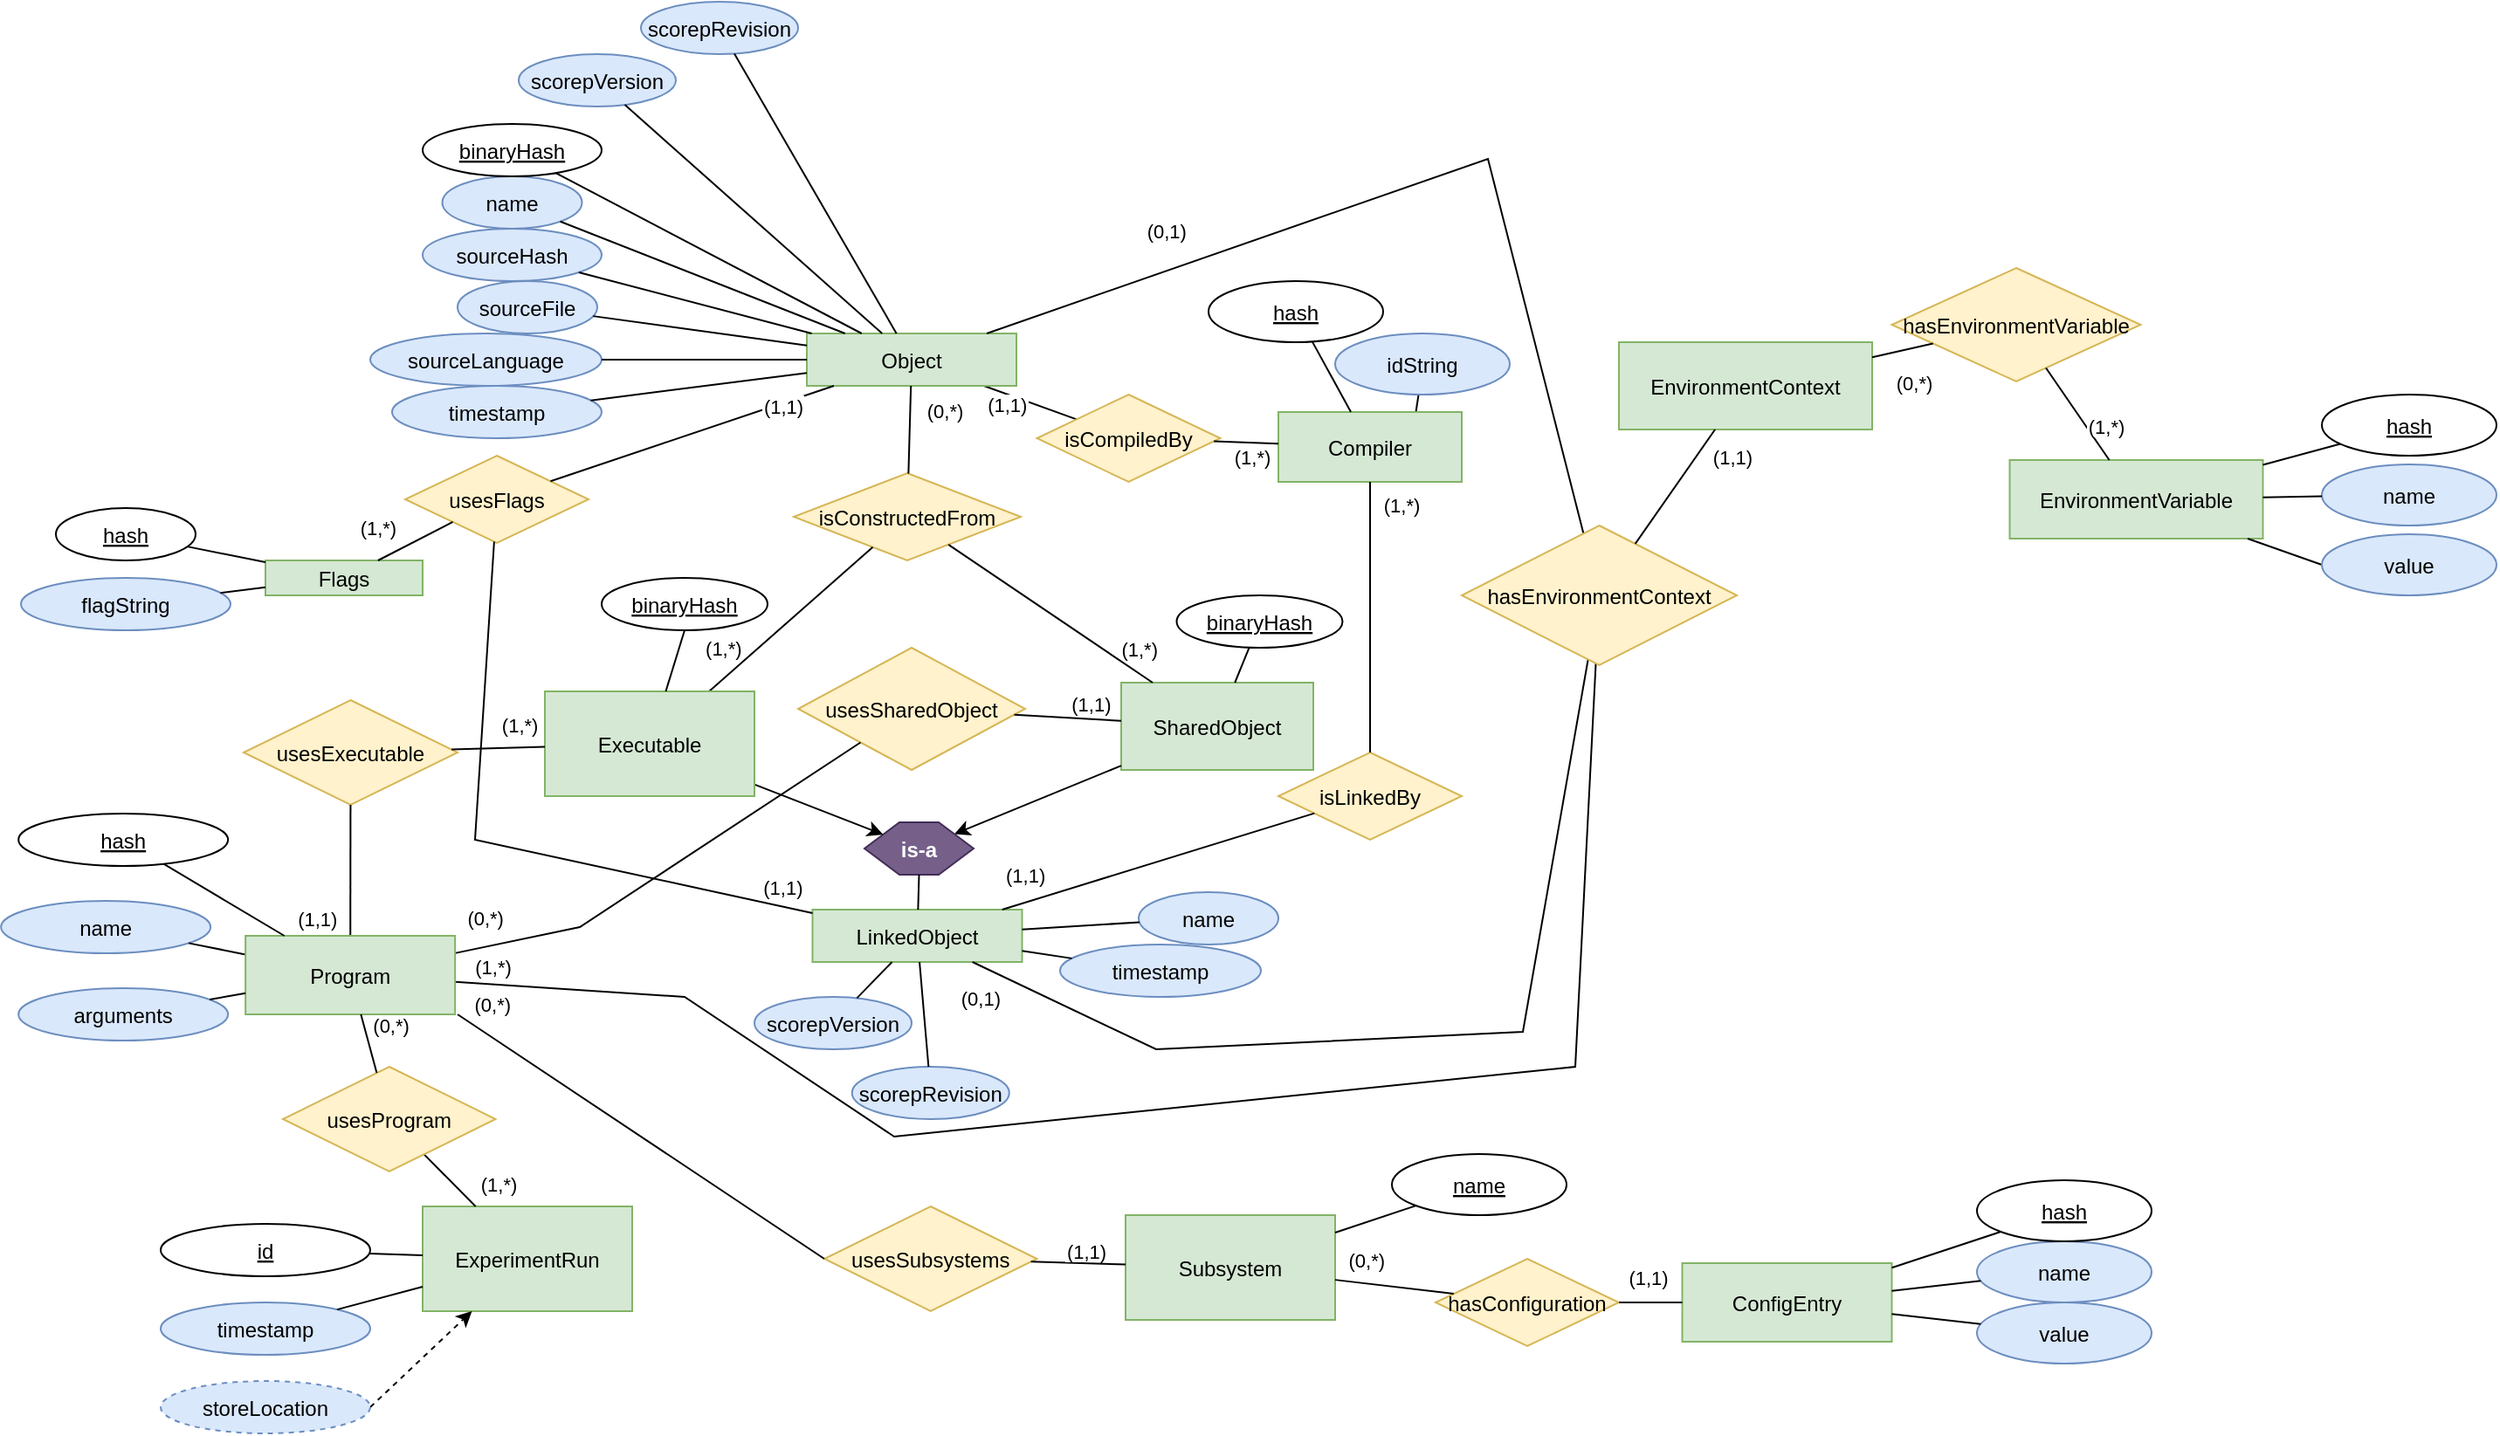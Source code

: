 <mxfile version="26.0.16">
  <diagram name="Page-1" id="KMWjnK7c0M35UP8krXKx">
    <mxGraphModel dx="2079" dy="1172" grid="1" gridSize="10" guides="1" tooltips="1" connect="1" arrows="1" fold="1" page="1" pageScale="1" pageWidth="850" pageHeight="1100" math="0" shadow="0">
      <root>
        <mxCell id="0" />
        <mxCell id="1" parent="0" />
        <mxCell id="cVDitgE7gGw9NUzEYhYK-6" style="rounded=0;orthogonalLoop=1;jettySize=auto;endArrow=none;startFill=0;" parent="1" source="cVDitgE7gGw9NUzEYhYK-1" target="cVDitgE7gGw9NUzEYhYK-4" edge="1">
          <mxGeometry relative="1" as="geometry" />
        </mxCell>
        <mxCell id="cVDitgE7gGw9NUzEYhYK-38" value="(1,1)" style="edgeLabel;align=center;verticalAlign=middle;resizable=0;points=[];" parent="cVDitgE7gGw9NUzEYhYK-6" vertex="1" connectable="0">
          <mxGeometry x="-0.233" relative="1" as="geometry">
            <mxPoint x="-7" y="3" as="offset" />
          </mxGeometry>
        </mxCell>
        <mxCell id="cVDitgE7gGw9NUzEYhYK-1" value="Object" style="rounded=0;fillColor=#d5e8d4;strokeColor=#82b366;" parent="1" vertex="1">
          <mxGeometry x="330" y="720" width="120" height="30" as="geometry" />
        </mxCell>
        <mxCell id="cVDitgE7gGw9NUzEYhYK-3" value="SharedObject" style="rounded=0;fillColor=#d5e8d4;strokeColor=#82b366;" parent="1" vertex="1">
          <mxGeometry x="510" y="920" width="110" height="50" as="geometry" />
        </mxCell>
        <mxCell id="cVDitgE7gGw9NUzEYhYK-4" value="isCompiledBy" style="rhombus;fillColor=#fff2cc;strokeColor=#d6b656;" parent="1" vertex="1">
          <mxGeometry x="461.75" y="755" width="105" height="50" as="geometry" />
        </mxCell>
        <mxCell id="cVDitgE7gGw9NUzEYhYK-14" style="rounded=0;orthogonalLoop=1;jettySize=auto;exitX=0.75;exitY=0;exitDx=0;exitDy=0;endArrow=none;startFill=0;" parent="1" source="cVDitgE7gGw9NUzEYhYK-5" target="cVDitgE7gGw9NUzEYhYK-8" edge="1">
          <mxGeometry relative="1" as="geometry" />
        </mxCell>
        <mxCell id="cVDitgE7gGw9NUzEYhYK-5" value="Compiler" style="rounded=0;fillColor=#d5e8d4;strokeColor=#82b366;" parent="1" vertex="1">
          <mxGeometry x="600" y="765" width="105" height="40" as="geometry" />
        </mxCell>
        <mxCell id="cVDitgE7gGw9NUzEYhYK-7" style="rounded=0;orthogonalLoop=1;jettySize=auto;endArrow=none;startFill=0;" parent="1" source="cVDitgE7gGw9NUzEYhYK-4" target="cVDitgE7gGw9NUzEYhYK-5" edge="1">
          <mxGeometry relative="1" as="geometry">
            <mxPoint x="450" y="730" as="sourcePoint" />
            <mxPoint x="484" y="709" as="targetPoint" />
          </mxGeometry>
        </mxCell>
        <mxCell id="cVDitgE7gGw9NUzEYhYK-8" value="idString" style="ellipse;fontStyle=0;fillColor=#dae8fc;strokeColor=#6c8ebf;" parent="1" vertex="1">
          <mxGeometry x="632.5" y="720" width="100" height="35" as="geometry" />
        </mxCell>
        <mxCell id="cVDitgE7gGw9NUzEYhYK-11" value="name" style="ellipse;fillColor=#dae8fc;strokeColor=#6c8ebf;" parent="1" vertex="1">
          <mxGeometry x="121.25" y="630" width="80" height="30" as="geometry" />
        </mxCell>
        <mxCell id="cVDitgE7gGw9NUzEYhYK-12" value="sourceHash" style="ellipse;fillColor=#dae8fc;strokeColor=#6c8ebf;" parent="1" vertex="1">
          <mxGeometry x="110" y="660" width="102.5" height="30" as="geometry" />
        </mxCell>
        <mxCell id="cVDitgE7gGw9NUzEYhYK-13" value="binaryHash" style="ellipse;fontStyle=4" parent="1" vertex="1">
          <mxGeometry x="110" y="600" width="102.5" height="30" as="geometry" />
        </mxCell>
        <mxCell id="cVDitgE7gGw9NUzEYhYK-16" style="rounded=0;orthogonalLoop=1;jettySize=auto;endArrow=none;startFill=0;" parent="1" source="cVDitgE7gGw9NUzEYhYK-13" target="cVDitgE7gGw9NUzEYhYK-1" edge="1">
          <mxGeometry relative="1" as="geometry">
            <mxPoint x="421" y="730" as="sourcePoint" />
            <mxPoint x="477" y="690" as="targetPoint" />
          </mxGeometry>
        </mxCell>
        <mxCell id="cVDitgE7gGw9NUzEYhYK-17" style="rounded=0;orthogonalLoop=1;jettySize=auto;endArrow=none;startFill=0;" parent="1" source="cVDitgE7gGw9NUzEYhYK-12" target="cVDitgE7gGw9NUzEYhYK-1" edge="1">
          <mxGeometry relative="1" as="geometry">
            <mxPoint x="273" y="713" as="sourcePoint" />
            <mxPoint x="340" y="730" as="targetPoint" />
          </mxGeometry>
        </mxCell>
        <mxCell id="cVDitgE7gGw9NUzEYhYK-18" style="rounded=0;orthogonalLoop=1;jettySize=auto;endArrow=none;startFill=0;" parent="1" source="cVDitgE7gGw9NUzEYhYK-11" target="cVDitgE7gGw9NUzEYhYK-1" edge="1">
          <mxGeometry relative="1" as="geometry">
            <mxPoint x="266" y="686" as="sourcePoint" />
            <mxPoint x="366" y="730" as="targetPoint" />
          </mxGeometry>
        </mxCell>
        <mxCell id="cVDitgE7gGw9NUzEYhYK-19" value="sourceLanguage" style="ellipse;fillColor=#dae8fc;strokeColor=#6c8ebf;" parent="1" vertex="1">
          <mxGeometry x="80" y="720" width="132.5" height="30" as="geometry" />
        </mxCell>
        <mxCell id="cVDitgE7gGw9NUzEYhYK-20" style="rounded=0;orthogonalLoop=1;jettySize=auto;endArrow=none;startFill=0;" parent="1" source="cVDitgE7gGw9NUzEYhYK-19" target="cVDitgE7gGw9NUzEYhYK-1" edge="1">
          <mxGeometry relative="1" as="geometry">
            <mxPoint x="273" y="713" as="sourcePoint" />
            <mxPoint x="340" y="730" as="targetPoint" />
          </mxGeometry>
        </mxCell>
        <mxCell id="cVDitgE7gGw9NUzEYhYK-21" value="EnvironmentVariable" style="rounded=0;fillColor=#d5e8d4;strokeColor=#82b366;" parent="1" vertex="1">
          <mxGeometry x="1018.75" y="792.5" width="145" height="45" as="geometry" />
        </mxCell>
        <mxCell id="cVDitgE7gGw9NUzEYhYK-22" value="hash" style="ellipse;fontStyle=4" parent="1" vertex="1">
          <mxGeometry x="1197.5" y="755" width="100" height="35" as="geometry" />
        </mxCell>
        <mxCell id="cVDitgE7gGw9NUzEYhYK-23" style="rounded=0;orthogonalLoop=1;jettySize=auto;endArrow=none;startFill=0;" parent="1" source="cVDitgE7gGw9NUzEYhYK-21" target="cVDitgE7gGw9NUzEYhYK-22" edge="1">
          <mxGeometry relative="1" as="geometry">
            <mxPoint x="1124" y="790" as="sourcePoint" />
            <mxPoint x="1165" y="778" as="targetPoint" />
          </mxGeometry>
        </mxCell>
        <mxCell id="cVDitgE7gGw9NUzEYhYK-24" value="name" style="ellipse;fontStyle=0;fillColor=#dae8fc;strokeColor=#6c8ebf;" parent="1" vertex="1">
          <mxGeometry x="1197.5" y="795" width="100" height="35" as="geometry" />
        </mxCell>
        <mxCell id="cVDitgE7gGw9NUzEYhYK-26" style="rounded=0;orthogonalLoop=1;jettySize=auto;endArrow=none;startFill=0;" parent="1" source="cVDitgE7gGw9NUzEYhYK-21" target="cVDitgE7gGw9NUzEYhYK-24" edge="1">
          <mxGeometry relative="1" as="geometry">
            <mxPoint x="1157.5" y="815" as="sourcePoint" />
            <mxPoint x="1212.5" y="795" as="targetPoint" />
          </mxGeometry>
        </mxCell>
        <mxCell id="cVDitgE7gGw9NUzEYhYK-28" style="rounded=0;orthogonalLoop=1;jettySize=auto;exitX=0;exitY=0.5;exitDx=0;exitDy=0;endArrow=none;startFill=0;" parent="1" source="cVDitgE7gGw9NUzEYhYK-27" target="cVDitgE7gGw9NUzEYhYK-21" edge="1">
          <mxGeometry relative="1" as="geometry" />
        </mxCell>
        <mxCell id="cVDitgE7gGw9NUzEYhYK-27" value="value" style="ellipse;fontStyle=0;fillColor=#dae8fc;strokeColor=#6c8ebf;" parent="1" vertex="1">
          <mxGeometry x="1197.5" y="835" width="100" height="35" as="geometry" />
        </mxCell>
        <mxCell id="cVDitgE7gGw9NUzEYhYK-32" style="rounded=0;orthogonalLoop=1;jettySize=auto;endArrow=none;startFill=0;" parent="1" source="cVDitgE7gGw9NUzEYhYK-1" target="cVDitgE7gGw9NUzEYhYK-168" edge="1">
          <mxGeometry relative="1" as="geometry">
            <mxPoint x="470" y="740" as="sourcePoint" />
            <mxPoint x="653.646" y="706.931" as="targetPoint" />
            <Array as="points">
              <mxPoint x="720" y="620" />
            </Array>
          </mxGeometry>
        </mxCell>
        <mxCell id="cVDitgE7gGw9NUzEYhYK-34" value="(0,1)" style="edgeLabel;align=center;verticalAlign=middle;resizable=0;points=[];" parent="cVDitgE7gGw9NUzEYhYK-32" vertex="1" connectable="0">
          <mxGeometry x="-0.271" relative="1" as="geometry">
            <mxPoint x="-78" y="4" as="offset" />
          </mxGeometry>
        </mxCell>
        <mxCell id="cVDitgE7gGw9NUzEYhYK-39" value="(1,*)" style="edgeLabel;align=center;verticalAlign=middle;resizable=0;points=[];" parent="1" vertex="1" connectable="0">
          <mxGeometry x="585.004" y="790.002" as="geometry" />
        </mxCell>
        <mxCell id="cVDitgE7gGw9NUzEYhYK-40" value="hash" style="ellipse;fontStyle=4" parent="1" vertex="1">
          <mxGeometry x="560" y="690" width="100" height="35" as="geometry" />
        </mxCell>
        <mxCell id="cVDitgE7gGw9NUzEYhYK-41" style="rounded=0;orthogonalLoop=1;jettySize=auto;endArrow=none;startFill=0;" parent="1" source="cVDitgE7gGw9NUzEYhYK-5" target="cVDitgE7gGw9NUzEYhYK-40" edge="1">
          <mxGeometry relative="1" as="geometry">
            <mxPoint x="670" y="600" as="sourcePoint" />
            <mxPoint x="711" y="588" as="targetPoint" />
          </mxGeometry>
        </mxCell>
        <mxCell id="cVDitgE7gGw9NUzEYhYK-42" value="isConstructedFrom" style="rhombus;fillColor=#fff2cc;strokeColor=#d6b656;" parent="1" vertex="1">
          <mxGeometry x="322.5" y="800" width="130" height="50" as="geometry" />
        </mxCell>
        <mxCell id="cVDitgE7gGw9NUzEYhYK-43" style="rounded=0;orthogonalLoop=1;jettySize=auto;endArrow=none;startFill=0;" parent="1" source="cVDitgE7gGw9NUzEYhYK-2" target="cVDitgE7gGw9NUzEYhYK-42" edge="1">
          <mxGeometry relative="1" as="geometry">
            <mxPoint x="303.986" y="914.62" as="sourcePoint" />
            <mxPoint x="329.996" y="859.999" as="targetPoint" />
          </mxGeometry>
        </mxCell>
        <mxCell id="cVDitgE7gGw9NUzEYhYK-44" value="(1,*)" style="edgeLabel;align=center;verticalAlign=middle;resizable=0;points=[];" parent="cVDitgE7gGw9NUzEYhYK-43" vertex="1" connectable="0">
          <mxGeometry x="-0.271" relative="1" as="geometry">
            <mxPoint x="-26" y="5" as="offset" />
          </mxGeometry>
        </mxCell>
        <mxCell id="cVDitgE7gGw9NUzEYhYK-46" style="rounded=0;orthogonalLoop=1;jettySize=auto;endArrow=none;startFill=0;" parent="1" source="cVDitgE7gGw9NUzEYhYK-42" target="cVDitgE7gGw9NUzEYhYK-1" edge="1">
          <mxGeometry relative="1" as="geometry">
            <mxPoint x="238" y="734" as="sourcePoint" />
            <mxPoint x="340" y="741" as="targetPoint" />
          </mxGeometry>
        </mxCell>
        <mxCell id="cVDitgE7gGw9NUzEYhYK-47" value="(0,*)" style="edgeLabel;align=center;verticalAlign=middle;resizable=0;points=[];" parent="cVDitgE7gGw9NUzEYhYK-46" vertex="1" connectable="0">
          <mxGeometry x="0.204" relative="1" as="geometry">
            <mxPoint x="20" y="-6" as="offset" />
          </mxGeometry>
        </mxCell>
        <mxCell id="cVDitgE7gGw9NUzEYhYK-48" style="rounded=0;orthogonalLoop=1;jettySize=auto;endArrow=none;startFill=0;" parent="1" source="cVDitgE7gGw9NUzEYhYK-3" target="cVDitgE7gGw9NUzEYhYK-42" edge="1">
          <mxGeometry relative="1" as="geometry">
            <mxPoint x="314" y="920" as="sourcePoint" />
            <mxPoint x="340" y="865" as="targetPoint" />
          </mxGeometry>
        </mxCell>
        <mxCell id="cVDitgE7gGw9NUzEYhYK-49" value="(1,*)" style="edgeLabel;align=center;verticalAlign=middle;resizable=0;points=[];" parent="cVDitgE7gGw9NUzEYhYK-48" vertex="1" connectable="0">
          <mxGeometry x="-0.271" relative="1" as="geometry">
            <mxPoint x="35" y="9" as="offset" />
          </mxGeometry>
        </mxCell>
        <mxCell id="cVDitgE7gGw9NUzEYhYK-57" style="rounded=0;orthogonalLoop=1;jettySize=auto;endArrow=none;startFill=1;startArrow=classic;" parent="1" source="cVDitgE7gGw9NUzEYhYK-54" target="cVDitgE7gGw9NUzEYhYK-3" edge="1">
          <mxGeometry relative="1" as="geometry" />
        </mxCell>
        <mxCell id="cVDitgE7gGw9NUzEYhYK-54" value="is-a" style="shape=hexagon;perimeter=hexagonPerimeter2;fixedSize=1;fontStyle=1;fillColor=#76608a;fontColor=#ffffff;strokeColor=#432D57;" parent="1" vertex="1">
          <mxGeometry x="363" y="1000" width="62.5" height="30" as="geometry" />
        </mxCell>
        <mxCell id="cVDitgE7gGw9NUzEYhYK-55" value="LinkedObject" style="rounded=0;fillColor=#d5e8d4;strokeColor=#82b366;" parent="1" vertex="1">
          <mxGeometry x="333.25" y="1050" width="120" height="30" as="geometry" />
        </mxCell>
        <mxCell id="cVDitgE7gGw9NUzEYhYK-56" style="rounded=0;orthogonalLoop=1;jettySize=auto;endArrow=none;startFill=0;exitX=0.5;exitY=1;exitDx=0;exitDy=0;" parent="1" source="cVDitgE7gGw9NUzEYhYK-54" target="cVDitgE7gGw9NUzEYhYK-55" edge="1">
          <mxGeometry relative="1" as="geometry">
            <mxPoint x="238" y="734" as="sourcePoint" />
            <mxPoint x="380" y="1090" as="targetPoint" />
          </mxGeometry>
        </mxCell>
        <mxCell id="cVDitgE7gGw9NUzEYhYK-58" style="rounded=0;orthogonalLoop=1;jettySize=auto;endArrow=none;startFill=1;endFill=1;startArrow=classic;" parent="1" source="cVDitgE7gGw9NUzEYhYK-54" target="cVDitgE7gGw9NUzEYhYK-2" edge="1">
          <mxGeometry relative="1" as="geometry">
            <mxPoint x="412" y="1049" as="sourcePoint" />
            <mxPoint x="459" y="975" as="targetPoint" />
          </mxGeometry>
        </mxCell>
        <mxCell id="cVDitgE7gGw9NUzEYhYK-69" style="rounded=0;orthogonalLoop=1;jettySize=auto;endArrow=none;startFill=0;" parent="1" source="cVDitgE7gGw9NUzEYhYK-2" edge="1">
          <mxGeometry relative="1" as="geometry">
            <mxPoint x="167" y="936" as="sourcePoint" />
            <mxPoint x="230" y="950" as="targetPoint" />
          </mxGeometry>
        </mxCell>
        <mxCell id="cVDitgE7gGw9NUzEYhYK-74" value="timestamp" style="ellipse;fillColor=#dae8fc;strokeColor=#6c8ebf;" parent="1" vertex="1">
          <mxGeometry x="92.5" y="750" width="120" height="30" as="geometry" />
        </mxCell>
        <mxCell id="cVDitgE7gGw9NUzEYhYK-75" style="rounded=0;orthogonalLoop=1;jettySize=auto;endArrow=none;startFill=0;" parent="1" source="cVDitgE7gGw9NUzEYhYK-74" target="cVDitgE7gGw9NUzEYhYK-1" edge="1">
          <mxGeometry relative="1" as="geometry">
            <mxPoint x="238" y="734" as="sourcePoint" />
            <mxPoint x="340" y="741" as="targetPoint" />
          </mxGeometry>
        </mxCell>
        <mxCell id="cVDitgE7gGw9NUzEYhYK-80" value="sourceFile" style="ellipse;fillColor=#dae8fc;strokeColor=#6c8ebf;" parent="1" vertex="1">
          <mxGeometry x="130" y="690" width="80" height="30" as="geometry" />
        </mxCell>
        <mxCell id="cVDitgE7gGw9NUzEYhYK-81" style="rounded=0;orthogonalLoop=1;jettySize=auto;endArrow=none;startFill=0;" parent="1" source="cVDitgE7gGw9NUzEYhYK-80" target="cVDitgE7gGw9NUzEYhYK-1" edge="1">
          <mxGeometry relative="1" as="geometry">
            <mxPoint x="223" y="652" as="sourcePoint" />
            <mxPoint x="371" y="730" as="targetPoint" />
          </mxGeometry>
        </mxCell>
        <mxCell id="cVDitgE7gGw9NUzEYhYK-2" value="Executable" style="rounded=0;fillColor=#d5e8d4;strokeColor=#82b366;" parent="1" vertex="1">
          <mxGeometry x="180" y="925" width="120" height="60" as="geometry" />
        </mxCell>
        <mxCell id="cVDitgE7gGw9NUzEYhYK-83" value="usesSharedObject" style="rhombus;fillColor=#fff2cc;strokeColor=#d6b656;" parent="1" vertex="1">
          <mxGeometry x="325" y="900" width="130" height="70" as="geometry" />
        </mxCell>
        <mxCell id="cVDitgE7gGw9NUzEYhYK-84" style="rounded=0;orthogonalLoop=1;jettySize=auto;endArrow=none;startFill=0;" parent="1" source="cVDitgE7gGw9NUzEYhYK-83" target="cVDitgE7gGw9NUzEYhYK-3" edge="1">
          <mxGeometry relative="1" as="geometry">
            <mxPoint x="212" y="692" as="sourcePoint" />
            <mxPoint x="347" y="730" as="targetPoint" />
          </mxGeometry>
        </mxCell>
        <mxCell id="cVDitgE7gGw9NUzEYhYK-87" value="(1,1)" style="edgeLabel;align=center;verticalAlign=middle;resizable=0;points=[];" parent="cVDitgE7gGw9NUzEYhYK-84" vertex="1" connectable="0">
          <mxGeometry x="0.312" relative="1" as="geometry">
            <mxPoint x="4" y="-9" as="offset" />
          </mxGeometry>
        </mxCell>
        <mxCell id="cVDitgE7gGw9NUzEYhYK-85" style="rounded=0;orthogonalLoop=1;jettySize=auto;endArrow=none;startFill=0;" parent="1" source="cVDitgE7gGw9NUzEYhYK-83" target="Sw6q3a58rGhY5c9iJoHR-21" edge="1">
          <mxGeometry relative="1" as="geometry">
            <mxPoint x="486" y="958" as="sourcePoint" />
            <mxPoint x="520" y="957" as="targetPoint" />
            <Array as="points">
              <mxPoint x="200" y="1060" />
            </Array>
          </mxGeometry>
        </mxCell>
        <mxCell id="cVDitgE7gGw9NUzEYhYK-86" value="(0,*)" style="edgeLabel;align=center;verticalAlign=middle;resizable=0;points=[];" parent="cVDitgE7gGw9NUzEYhYK-85" vertex="1" connectable="0">
          <mxGeometry x="0.306" relative="1" as="geometry">
            <mxPoint x="-124" y="66" as="offset" />
          </mxGeometry>
        </mxCell>
        <mxCell id="cVDitgE7gGw9NUzEYhYK-88" value="name" style="ellipse;fillColor=#dae8fc;strokeColor=#6c8ebf;" parent="1" vertex="1">
          <mxGeometry x="520" y="1040" width="80" height="30" as="geometry" />
        </mxCell>
        <mxCell id="cVDitgE7gGw9NUzEYhYK-89" value="binaryHash" style="ellipse;fontStyle=4" parent="1" vertex="1">
          <mxGeometry x="541.75" y="870" width="95" height="30" as="geometry" />
        </mxCell>
        <mxCell id="cVDitgE7gGw9NUzEYhYK-90" value="timestamp" style="ellipse;fillColor=#dae8fc;strokeColor=#6c8ebf;" parent="1" vertex="1">
          <mxGeometry x="475" y="1070" width="115" height="30" as="geometry" />
        </mxCell>
        <mxCell id="cVDitgE7gGw9NUzEYhYK-91" style="rounded=0;orthogonalLoop=1;jettySize=auto;endArrow=none;startFill=0;" parent="1" source="cVDitgE7gGw9NUzEYhYK-88" target="cVDitgE7gGw9NUzEYhYK-55" edge="1">
          <mxGeometry relative="1" as="geometry">
            <mxPoint x="518.784" y="1030.003" as="sourcePoint" />
            <mxPoint x="456.21" y="1014.61" as="targetPoint" />
          </mxGeometry>
        </mxCell>
        <mxCell id="cVDitgE7gGw9NUzEYhYK-92" style="rounded=0;orthogonalLoop=1;jettySize=auto;endArrow=none;startFill=0;" parent="1" source="cVDitgE7gGw9NUzEYhYK-89" target="cVDitgE7gGw9NUzEYhYK-3" edge="1">
          <mxGeometry relative="1" as="geometry">
            <mxPoint x="649.324" y="844.393" as="sourcePoint" />
            <mxPoint x="410" y="914.416" as="targetPoint" />
          </mxGeometry>
        </mxCell>
        <mxCell id="cVDitgE7gGw9NUzEYhYK-93" style="rounded=0;orthogonalLoop=1;jettySize=auto;endArrow=none;startFill=0;" parent="1" source="cVDitgE7gGw9NUzEYhYK-90" target="cVDitgE7gGw9NUzEYhYK-55" edge="1">
          <mxGeometry relative="1" as="geometry">
            <mxPoint x="702.574" y="994.393" as="sourcePoint" />
            <mxPoint x="640" y="979" as="targetPoint" />
          </mxGeometry>
        </mxCell>
        <mxCell id="cVDitgE7gGw9NUzEYhYK-96" value="ExperimentRun" style="rounded=0;fillColor=#d5e8d4;strokeColor=#82b366;" parent="1" vertex="1">
          <mxGeometry x="110" y="1220" width="120" height="60" as="geometry" />
        </mxCell>
        <mxCell id="cVDitgE7gGw9NUzEYhYK-97" value="usesExecutable" style="rhombus;fillColor=#fff2cc;strokeColor=#d6b656;" parent="1" vertex="1">
          <mxGeometry x="7.5" y="930" width="122.5" height="60" as="geometry" />
        </mxCell>
        <mxCell id="cVDitgE7gGw9NUzEYhYK-98" style="rounded=0;orthogonalLoop=1;jettySize=auto;endArrow=none;startFill=0;" parent="1" source="Sw6q3a58rGhY5c9iJoHR-21" target="cVDitgE7gGw9NUzEYhYK-97" edge="1">
          <mxGeometry relative="1" as="geometry">
            <mxPoint x="-47" y="1100" as="sourcePoint" />
            <mxPoint x="90" y="1067" as="targetPoint" />
          </mxGeometry>
        </mxCell>
        <mxCell id="cVDitgE7gGw9NUzEYhYK-100" value="(1,1)" style="edgeLabel;align=center;verticalAlign=middle;resizable=0;points=[];" parent="cVDitgE7gGw9NUzEYhYK-98" vertex="1" connectable="0">
          <mxGeometry x="-0.162" y="1" relative="1" as="geometry">
            <mxPoint x="-18" y="21" as="offset" />
          </mxGeometry>
        </mxCell>
        <mxCell id="cVDitgE7gGw9NUzEYhYK-99" style="rounded=0;orthogonalLoop=1;jettySize=auto;endArrow=none;startFill=0;" parent="1" source="cVDitgE7gGw9NUzEYhYK-97" target="cVDitgE7gGw9NUzEYhYK-2" edge="1">
          <mxGeometry relative="1" as="geometry">
            <mxPoint x="202" y="1230" as="sourcePoint" />
            <mxPoint x="207" y="1159" as="targetPoint" />
          </mxGeometry>
        </mxCell>
        <mxCell id="cVDitgE7gGw9NUzEYhYK-101" value="(1,*)" style="edgeLabel;align=center;verticalAlign=middle;resizable=0;points=[];" parent="cVDitgE7gGw9NUzEYhYK-99" vertex="1" connectable="0">
          <mxGeometry x="0.804" y="-1" relative="1" as="geometry">
            <mxPoint x="-9" y="-14" as="offset" />
          </mxGeometry>
        </mxCell>
        <mxCell id="cVDitgE7gGw9NUzEYhYK-102" value="timestamp" style="ellipse;fillColor=#dae8fc;strokeColor=#6c8ebf;" parent="1" vertex="1">
          <mxGeometry x="-40" y="1275" width="120" height="30" as="geometry" />
        </mxCell>
        <mxCell id="cVDitgE7gGw9NUzEYhYK-103" style="rounded=0;orthogonalLoop=1;jettySize=auto;endArrow=none;startFill=0;" parent="1" source="cVDitgE7gGw9NUzEYhYK-102" target="cVDitgE7gGw9NUzEYhYK-96" edge="1">
          <mxGeometry relative="1" as="geometry">
            <mxPoint x="-110" y="1193" as="sourcePoint" />
            <mxPoint x="27" y="1160" as="targetPoint" />
          </mxGeometry>
        </mxCell>
        <mxCell id="cVDitgE7gGw9NUzEYhYK-104" value="id" style="ellipse;fontStyle=4" parent="1" vertex="1">
          <mxGeometry x="-40" y="1230" width="120" height="30" as="geometry" />
        </mxCell>
        <mxCell id="cVDitgE7gGw9NUzEYhYK-105" style="rounded=0;orthogonalLoop=1;jettySize=auto;endArrow=none;startFill=0;" parent="1" source="cVDitgE7gGw9NUzEYhYK-104" target="cVDitgE7gGw9NUzEYhYK-96" edge="1">
          <mxGeometry relative="1" as="geometry">
            <mxPoint x="60" y="1256" as="sourcePoint" />
            <mxPoint x="140" y="1259" as="targetPoint" />
          </mxGeometry>
        </mxCell>
        <mxCell id="cVDitgE7gGw9NUzEYhYK-106" value="Subsystem" style="rounded=0;fillColor=#d5e8d4;strokeColor=#82b366;" parent="1" vertex="1">
          <mxGeometry x="512.5" y="1225" width="120" height="60" as="geometry" />
        </mxCell>
        <mxCell id="cVDitgE7gGw9NUzEYhYK-107" value="usesSubsystems" style="rhombus;fillColor=#fff2cc;strokeColor=#d6b656;" parent="1" vertex="1">
          <mxGeometry x="340" y="1220" width="121.75" height="60" as="geometry" />
        </mxCell>
        <mxCell id="cVDitgE7gGw9NUzEYhYK-109" style="rounded=0;orthogonalLoop=1;jettySize=auto;endArrow=none;startFill=0;" parent="1" source="cVDitgE7gGw9NUzEYhYK-106" target="cVDitgE7gGw9NUzEYhYK-107" edge="1">
          <mxGeometry relative="1" as="geometry">
            <mxPoint x="480" y="1193" as="sourcePoint" />
            <mxPoint x="388" y="1160" as="targetPoint" />
          </mxGeometry>
        </mxCell>
        <mxCell id="cVDitgE7gGw9NUzEYhYK-110" style="rounded=0;orthogonalLoop=1;jettySize=auto;endArrow=none;startFill=0;exitX=0;exitY=0.5;exitDx=0;exitDy=0;" parent="1" source="cVDitgE7gGw9NUzEYhYK-107" edge="1">
          <mxGeometry relative="1" as="geometry">
            <mxPoint x="432.18" y="1493.977" as="sourcePoint" />
            <mxPoint x="130" y="1110" as="targetPoint" />
          </mxGeometry>
        </mxCell>
        <mxCell id="eHtMkHIDcI91-dJg76Re-1" value="(0,*)" style="edgeLabel;align=center;verticalAlign=middle;resizable=0;points=[];" vertex="1" connectable="0" parent="cVDitgE7gGw9NUzEYhYK-110">
          <mxGeometry x="0.781" y="-2" relative="1" as="geometry">
            <mxPoint x="-4" y="-20" as="offset" />
          </mxGeometry>
        </mxCell>
        <mxCell id="cVDitgE7gGw9NUzEYhYK-111" style="rounded=0;orthogonalLoop=1;jettySize=auto;endArrow=none;startFill=0;" parent="1" source="Sw6q3a58rGhY5c9iJoHR-21" target="cVDitgE7gGw9NUzEYhYK-168" edge="1">
          <mxGeometry relative="1" as="geometry">
            <mxPoint x="572" y="930" as="sourcePoint" />
            <mxPoint x="827.962" y="954.521" as="targetPoint" />
            <Array as="points">
              <mxPoint x="260" y="1100" />
              <mxPoint x="380" y="1180" />
              <mxPoint x="770" y="1140" />
            </Array>
          </mxGeometry>
        </mxCell>
        <mxCell id="cVDitgE7gGw9NUzEYhYK-112" value="(0,*)" style="edgeLabel;align=center;verticalAlign=middle;resizable=0;points=[];" parent="cVDitgE7gGw9NUzEYhYK-111" vertex="1" connectable="0">
          <mxGeometry x="-0.516" y="-1" relative="1" as="geometry">
            <mxPoint x="-185" y="-94" as="offset" />
          </mxGeometry>
        </mxCell>
        <mxCell id="cVDitgE7gGw9NUzEYhYK-113" value="name" style="ellipse;fontStyle=4" parent="1" vertex="1">
          <mxGeometry x="665" y="1190" width="100" height="35" as="geometry" />
        </mxCell>
        <mxCell id="cVDitgE7gGw9NUzEYhYK-114" value="name" style="ellipse;fontStyle=0;fillColor=#dae8fc;strokeColor=#6c8ebf;" parent="1" vertex="1">
          <mxGeometry x="1000" y="1240" width="100" height="35" as="geometry" />
        </mxCell>
        <mxCell id="cVDitgE7gGw9NUzEYhYK-115" value="value" style="ellipse;fontStyle=0;fillColor=#dae8fc;strokeColor=#6c8ebf;" parent="1" vertex="1">
          <mxGeometry x="1000" y="1275" width="100" height="35" as="geometry" />
        </mxCell>
        <mxCell id="cVDitgE7gGw9NUzEYhYK-116" style="rounded=0;orthogonalLoop=1;jettySize=auto;endArrow=none;startFill=0;" parent="1" source="cVDitgE7gGw9NUzEYhYK-113" target="cVDitgE7gGw9NUzEYhYK-106" edge="1">
          <mxGeometry relative="1" as="geometry">
            <mxPoint x="523" y="1268" as="sourcePoint" />
            <mxPoint x="438" y="1273" as="targetPoint" />
          </mxGeometry>
        </mxCell>
        <mxCell id="cVDitgE7gGw9NUzEYhYK-117" value="hasConfiguration" style="rhombus;fillColor=#fff2cc;strokeColor=#d6b656;" parent="1" vertex="1">
          <mxGeometry x="690" y="1250" width="105" height="50" as="geometry" />
        </mxCell>
        <mxCell id="cVDitgE7gGw9NUzEYhYK-118" value="ConfigEntry" style="rounded=0;fillColor=#d5e8d4;strokeColor=#82b366;" parent="1" vertex="1">
          <mxGeometry x="831.25" y="1252.5" width="120" height="45" as="geometry" />
        </mxCell>
        <mxCell id="cVDitgE7gGw9NUzEYhYK-120" style="rounded=0;orthogonalLoop=1;jettySize=auto;endArrow=none;startFill=0;" parent="1" source="cVDitgE7gGw9NUzEYhYK-117" target="cVDitgE7gGw9NUzEYhYK-106" edge="1">
          <mxGeometry relative="1" as="geometry">
            <mxPoint x="689" y="1230" as="sourcePoint" />
            <mxPoint x="643" y="1245" as="targetPoint" />
          </mxGeometry>
        </mxCell>
        <mxCell id="cVDitgE7gGw9NUzEYhYK-122" value="(0,*)" style="edgeLabel;align=center;verticalAlign=middle;resizable=0;points=[];" parent="cVDitgE7gGw9NUzEYhYK-120" vertex="1" connectable="0">
          <mxGeometry x="0.653" y="-1" relative="1" as="geometry">
            <mxPoint x="6" y="-12" as="offset" />
          </mxGeometry>
        </mxCell>
        <mxCell id="cVDitgE7gGw9NUzEYhYK-121" style="rounded=0;orthogonalLoop=1;jettySize=auto;endArrow=none;startFill=0;" parent="1" source="cVDitgE7gGw9NUzEYhYK-118" target="cVDitgE7gGw9NUzEYhYK-117" edge="1">
          <mxGeometry relative="1" as="geometry">
            <mxPoint x="710" y="1280" as="sourcePoint" />
            <mxPoint x="643" y="1272" as="targetPoint" />
          </mxGeometry>
        </mxCell>
        <mxCell id="cVDitgE7gGw9NUzEYhYK-123" value="(1,1)" style="edgeLabel;align=center;verticalAlign=middle;resizable=0;points=[];" parent="cVDitgE7gGw9NUzEYhYK-121" vertex="1" connectable="0">
          <mxGeometry x="0.072" y="-1" relative="1" as="geometry">
            <mxPoint y="-14" as="offset" />
          </mxGeometry>
        </mxCell>
        <mxCell id="cVDitgE7gGw9NUzEYhYK-125" value="(1,1)" style="edgeLabel;align=center;verticalAlign=middle;resizable=0;points=[];" parent="1" vertex="1" connectable="0">
          <mxGeometry x="490.0" y="1244.999" as="geometry" />
        </mxCell>
        <mxCell id="cVDitgE7gGw9NUzEYhYK-127" style="rounded=0;orthogonalLoop=1;jettySize=auto;endArrow=none;startFill=0;" parent="1" source="cVDitgE7gGw9NUzEYhYK-114" target="cVDitgE7gGw9NUzEYhYK-118" edge="1">
          <mxGeometry relative="1" as="geometry">
            <mxPoint x="689" y="1229" as="sourcePoint" />
            <mxPoint x="643" y="1245" as="targetPoint" />
          </mxGeometry>
        </mxCell>
        <mxCell id="cVDitgE7gGw9NUzEYhYK-128" style="rounded=0;orthogonalLoop=1;jettySize=auto;endArrow=none;startFill=0;" parent="1" source="cVDitgE7gGw9NUzEYhYK-115" target="cVDitgE7gGw9NUzEYhYK-118" edge="1">
          <mxGeometry relative="1" as="geometry">
            <mxPoint x="1012" y="1273" as="sourcePoint" />
            <mxPoint x="960" y="1278" as="targetPoint" />
          </mxGeometry>
        </mxCell>
        <mxCell id="cVDitgE7gGw9NUzEYhYK-129" value="hash" style="ellipse;fontStyle=4" parent="1" vertex="1">
          <mxGeometry x="1000" y="1205" width="100" height="35" as="geometry" />
        </mxCell>
        <mxCell id="cVDitgE7gGw9NUzEYhYK-130" style="rounded=0;orthogonalLoop=1;jettySize=auto;endArrow=none;startFill=0;" parent="1" source="cVDitgE7gGw9NUzEYhYK-129" target="cVDitgE7gGw9NUzEYhYK-118" edge="1">
          <mxGeometry relative="1" as="geometry">
            <mxPoint x="1012" y="1273" as="sourcePoint" />
            <mxPoint x="960" y="1278" as="targetPoint" />
          </mxGeometry>
        </mxCell>
        <mxCell id="cVDitgE7gGw9NUzEYhYK-132" value="usesFlags" style="rhombus;fillColor=#fff2cc;strokeColor=#d6b656;" parent="1" vertex="1">
          <mxGeometry x="100" y="790" width="105" height="50" as="geometry" />
        </mxCell>
        <mxCell id="cVDitgE7gGw9NUzEYhYK-133" value="Flags" style="rounded=0;fillColor=#d5e8d4;strokeColor=#82b366;" parent="1" vertex="1">
          <mxGeometry x="20" y="850" width="90" height="20" as="geometry" />
        </mxCell>
        <mxCell id="cVDitgE7gGw9NUzEYhYK-134" style="rounded=0;orthogonalLoop=1;jettySize=auto;endArrow=none;startFill=0;" parent="1" source="cVDitgE7gGw9NUzEYhYK-132" target="cVDitgE7gGw9NUzEYhYK-1" edge="1">
          <mxGeometry relative="1" as="geometry">
            <mxPoint x="293.648" y="569.813" as="sourcePoint" />
            <mxPoint x="381" y="720" as="targetPoint" />
          </mxGeometry>
        </mxCell>
        <mxCell id="cVDitgE7gGw9NUzEYhYK-135" style="rounded=0;orthogonalLoop=1;jettySize=auto;endArrow=none;startFill=0;" parent="1" source="cVDitgE7gGw9NUzEYhYK-133" target="cVDitgE7gGw9NUzEYhYK-132" edge="1">
          <mxGeometry relative="1" as="geometry">
            <mxPoint x="246" y="822" as="sourcePoint" />
            <mxPoint x="370" y="760" as="targetPoint" />
          </mxGeometry>
        </mxCell>
        <mxCell id="cVDitgE7gGw9NUzEYhYK-143" value="(1,*)" style="edgeLabel;align=center;verticalAlign=middle;resizable=0;points=[];" parent="cVDitgE7gGw9NUzEYhYK-135" vertex="1" connectable="0">
          <mxGeometry x="-0.075" relative="1" as="geometry">
            <mxPoint x="-20" y="-9" as="offset" />
          </mxGeometry>
        </mxCell>
        <mxCell id="cVDitgE7gGw9NUzEYhYK-137" value="hash" style="ellipse;fontStyle=4" parent="1" vertex="1">
          <mxGeometry x="-100" y="820" width="80" height="30" as="geometry" />
        </mxCell>
        <mxCell id="cVDitgE7gGw9NUzEYhYK-138" value="flagString" style="ellipse;fillColor=#dae8fc;strokeColor=#6c8ebf;" parent="1" vertex="1">
          <mxGeometry x="-120" y="860" width="120" height="30" as="geometry" />
        </mxCell>
        <mxCell id="cVDitgE7gGw9NUzEYhYK-139" style="rounded=0;orthogonalLoop=1;jettySize=auto;endArrow=none;startFill=0;" parent="1" source="cVDitgE7gGw9NUzEYhYK-137" target="cVDitgE7gGw9NUzEYhYK-133" edge="1">
          <mxGeometry relative="1" as="geometry">
            <mxPoint x="150" y="851" as="sourcePoint" />
            <mxPoint x="185" y="843" as="targetPoint" />
          </mxGeometry>
        </mxCell>
        <mxCell id="cVDitgE7gGw9NUzEYhYK-140" style="rounded=0;orthogonalLoop=1;jettySize=auto;endArrow=none;startFill=0;" parent="1" source="cVDitgE7gGw9NUzEYhYK-138" target="cVDitgE7gGw9NUzEYhYK-133" edge="1">
          <mxGeometry relative="1" as="geometry">
            <mxPoint x="-15" y="842" as="sourcePoint" />
            <mxPoint x="30" y="852" as="targetPoint" />
          </mxGeometry>
        </mxCell>
        <mxCell id="cVDitgE7gGw9NUzEYhYK-141" style="rounded=0;orthogonalLoop=1;jettySize=auto;endArrow=none;startFill=0;flowAnimation=0;elbow=vertical;" parent="1" source="cVDitgE7gGw9NUzEYhYK-132" target="cVDitgE7gGw9NUzEYhYK-55" edge="1">
          <mxGeometry relative="1" as="geometry">
            <mxPoint x="70" y="972" as="sourcePoint" />
            <mxPoint x="-13" y="990" as="targetPoint" />
            <Array as="points">
              <mxPoint x="140" y="1010" />
            </Array>
          </mxGeometry>
        </mxCell>
        <mxCell id="cVDitgE7gGw9NUzEYhYK-142" value="(1,1)" style="edgeLabel;align=center;verticalAlign=middle;resizable=0;points=[];" parent="cVDitgE7gGw9NUzEYhYK-141" vertex="1" connectable="0">
          <mxGeometry x="0.859" y="1" relative="1" as="geometry">
            <mxPoint x="8" y="-9" as="offset" />
          </mxGeometry>
        </mxCell>
        <mxCell id="cVDitgE7gGw9NUzEYhYK-144" value="(1,1)" style="edgeLabel;align=center;verticalAlign=middle;resizable=0;points=[];" parent="1" vertex="1" connectable="0">
          <mxGeometry x="322.501" y="749.998" as="geometry">
            <mxPoint x="-6" y="11" as="offset" />
          </mxGeometry>
        </mxCell>
        <mxCell id="cVDitgE7gGw9NUzEYhYK-145" value="isLinkedBy" style="rhombus;fillColor=#fff2cc;strokeColor=#d6b656;" parent="1" vertex="1">
          <mxGeometry x="600" y="960" width="105" height="50" as="geometry" />
        </mxCell>
        <mxCell id="cVDitgE7gGw9NUzEYhYK-146" style="rounded=0;orthogonalLoop=1;jettySize=auto;endArrow=none;startFill=0;" parent="1" source="cVDitgE7gGw9NUzEYhYK-145" target="cVDitgE7gGw9NUzEYhYK-55" edge="1">
          <mxGeometry relative="1" as="geometry">
            <mxPoint x="532" y="1091" as="sourcePoint" />
            <mxPoint x="453" y="1082" as="targetPoint" />
          </mxGeometry>
        </mxCell>
        <mxCell id="cVDitgE7gGw9NUzEYhYK-148" value="(1,1)" style="edgeLabel;align=center;verticalAlign=middle;resizable=0;points=[];" parent="cVDitgE7gGw9NUzEYhYK-146" vertex="1" connectable="0">
          <mxGeometry x="0.736" y="-1" relative="1" as="geometry">
            <mxPoint x="-10" y="-12" as="offset" />
          </mxGeometry>
        </mxCell>
        <mxCell id="cVDitgE7gGw9NUzEYhYK-147" style="rounded=0;orthogonalLoop=1;jettySize=auto;endArrow=none;startFill=0;" parent="1" source="cVDitgE7gGw9NUzEYhYK-145" target="cVDitgE7gGw9NUzEYhYK-5" edge="1">
          <mxGeometry relative="1" as="geometry">
            <mxPoint x="598" y="1126" as="sourcePoint" />
            <mxPoint x="453" y="1090" as="targetPoint" />
          </mxGeometry>
        </mxCell>
        <mxCell id="cVDitgE7gGw9NUzEYhYK-149" value="(1,*)" style="edgeLabel;align=center;verticalAlign=middle;resizable=0;points=[];" parent="cVDitgE7gGw9NUzEYhYK-147" vertex="1" connectable="0">
          <mxGeometry x="0.929" y="-1" relative="1" as="geometry">
            <mxPoint x="17" y="7" as="offset" />
          </mxGeometry>
        </mxCell>
        <mxCell id="cVDitgE7gGw9NUzEYhYK-151" style="rounded=0;orthogonalLoop=1;jettySize=auto;endArrow=none;startFill=0;" parent="1" source="cVDitgE7gGw9NUzEYhYK-55" target="cVDitgE7gGw9NUzEYhYK-168" edge="1">
          <mxGeometry relative="1" as="geometry">
            <mxPoint x="439" y="760" as="sourcePoint" />
            <mxPoint x="734" y="874" as="targetPoint" />
            <Array as="points">
              <mxPoint x="530" y="1130" />
              <mxPoint x="740" y="1120" />
            </Array>
          </mxGeometry>
        </mxCell>
        <mxCell id="cVDitgE7gGw9NUzEYhYK-152" value="(0,1)" style="edgeLabel;align=center;verticalAlign=middle;resizable=0;points=[];" parent="cVDitgE7gGw9NUzEYhYK-151" vertex="1" connectable="0">
          <mxGeometry x="-0.271" relative="1" as="geometry">
            <mxPoint x="-182" y="-26" as="offset" />
          </mxGeometry>
        </mxCell>
        <mxCell id="cVDitgE7gGw9NUzEYhYK-156" style="rounded=0;orthogonalLoop=1;jettySize=auto;exitX=0.5;exitY=1;exitDx=0;exitDy=0;endArrow=none;startFill=0;" parent="1" source="cVDitgE7gGw9NUzEYhYK-155" target="cVDitgE7gGw9NUzEYhYK-2" edge="1">
          <mxGeometry relative="1" as="geometry" />
        </mxCell>
        <mxCell id="cVDitgE7gGw9NUzEYhYK-155" value="binaryHash" style="ellipse;fontStyle=4" parent="1" vertex="1">
          <mxGeometry x="212.5" y="860" width="95" height="30" as="geometry" />
        </mxCell>
        <mxCell id="cVDitgE7gGw9NUzEYhYK-157" value="EnvironmentContext" style="rounded=0;fillColor=#d5e8d4;strokeColor=#82b366;" parent="1" vertex="1">
          <mxGeometry x="795" y="725" width="145" height="50" as="geometry" />
        </mxCell>
        <mxCell id="cVDitgE7gGw9NUzEYhYK-158" value="hasEnvironmentVariable" style="rhombus;fillColor=#fff2cc;strokeColor=#d6b656;" parent="1" vertex="1">
          <mxGeometry x="951.25" y="682.5" width="142.5" height="65" as="geometry" />
        </mxCell>
        <mxCell id="cVDitgE7gGw9NUzEYhYK-159" style="rounded=0;orthogonalLoop=1;jettySize=auto;endArrow=none;startFill=0;" parent="1" source="cVDitgE7gGw9NUzEYhYK-21" target="cVDitgE7gGw9NUzEYhYK-158" edge="1">
          <mxGeometry relative="1" as="geometry">
            <mxPoint x="999" y="835" as="sourcePoint" />
            <mxPoint x="1078" y="813" as="targetPoint" />
          </mxGeometry>
        </mxCell>
        <mxCell id="cVDitgE7gGw9NUzEYhYK-160" style="rounded=0;orthogonalLoop=1;jettySize=auto;endArrow=none;startFill=0;" parent="1" source="cVDitgE7gGw9NUzEYhYK-158" target="cVDitgE7gGw9NUzEYhYK-157" edge="1">
          <mxGeometry relative="1" as="geometry">
            <mxPoint x="962" y="835" as="sourcePoint" />
            <mxPoint x="962" y="810" as="targetPoint" />
          </mxGeometry>
        </mxCell>
        <mxCell id="cVDitgE7gGw9NUzEYhYK-163" value="(1,1)" style="edgeLabel;align=center;verticalAlign=middle;resizable=0;points=[];" parent="1" vertex="1" connectable="0">
          <mxGeometry x="859.997" y="790.001" as="geometry" />
        </mxCell>
        <mxCell id="cVDitgE7gGw9NUzEYhYK-164" value="(0,*)" style="edgeLabel;align=center;verticalAlign=middle;resizable=0;points=[];" parent="1" vertex="1" connectable="0">
          <mxGeometry x="969.997" y="747.501" as="geometry">
            <mxPoint x="-6" as="offset" />
          </mxGeometry>
        </mxCell>
        <mxCell id="cVDitgE7gGw9NUzEYhYK-166" value="(1,*)" style="edgeLabel;align=center;verticalAlign=middle;resizable=0;points=[];" parent="1" vertex="1" connectable="0">
          <mxGeometry x="1079.997" y="772.501" as="geometry">
            <mxPoint x="-6" as="offset" />
          </mxGeometry>
        </mxCell>
        <mxCell id="cVDitgE7gGw9NUzEYhYK-168" value="hasEnvironmentContext" style="rhombus;fillColor=#fff2cc;strokeColor=#d6b656;" parent="1" vertex="1">
          <mxGeometry x="705" y="830" width="157.5" height="80" as="geometry" />
        </mxCell>
        <mxCell id="cVDitgE7gGw9NUzEYhYK-169" style="rounded=0;orthogonalLoop=1;jettySize=auto;endArrow=none;startFill=0;" parent="1" source="cVDitgE7gGw9NUzEYhYK-157" target="cVDitgE7gGw9NUzEYhYK-168" edge="1">
          <mxGeometry relative="1" as="geometry">
            <mxPoint x="848" y="704" as="sourcePoint" />
            <mxPoint x="800" y="706" as="targetPoint" />
          </mxGeometry>
        </mxCell>
        <mxCell id="cVDitgE7gGw9NUzEYhYK-174" style="rounded=0;orthogonalLoop=1;jettySize=auto;exitX=1;exitY=0.5;exitDx=0;exitDy=0;dashed=1;" parent="1" source="cVDitgE7gGw9NUzEYhYK-173" target="cVDitgE7gGw9NUzEYhYK-96" edge="1">
          <mxGeometry relative="1" as="geometry" />
        </mxCell>
        <mxCell id="cVDitgE7gGw9NUzEYhYK-173" value="storeLocation" style="ellipse;dashed=1;fillColor=#dae8fc;strokeColor=#6c8ebf;" parent="1" vertex="1">
          <mxGeometry x="-40" y="1320" width="120" height="30" as="geometry" />
        </mxCell>
        <mxCell id="Sw6q3a58rGhY5c9iJoHR-2" value="scorepVersion" style="ellipse;fillColor=#dae8fc;strokeColor=#6c8ebf;" parent="1" vertex="1">
          <mxGeometry x="165" y="560" width="90" height="30" as="geometry" />
        </mxCell>
        <mxCell id="Sw6q3a58rGhY5c9iJoHR-3" style="rounded=0;orthogonalLoop=1;jettySize=auto;endArrow=none;startFill=0;" parent="1" source="Sw6q3a58rGhY5c9iJoHR-2" target="cVDitgE7gGw9NUzEYhYK-1" edge="1">
          <mxGeometry relative="1" as="geometry">
            <mxPoint x="234" y="609" as="sourcePoint" />
            <mxPoint x="382" y="730" as="targetPoint" />
          </mxGeometry>
        </mxCell>
        <mxCell id="Sw6q3a58rGhY5c9iJoHR-4" value="scorepRevision" style="ellipse;fillColor=#dae8fc;strokeColor=#6c8ebf;" parent="1" vertex="1">
          <mxGeometry x="235" y="530" width="90" height="30" as="geometry" />
        </mxCell>
        <mxCell id="Sw6q3a58rGhY5c9iJoHR-5" style="rounded=0;orthogonalLoop=1;jettySize=auto;endArrow=none;startFill=0;" parent="1" source="Sw6q3a58rGhY5c9iJoHR-4" target="cVDitgE7gGw9NUzEYhYK-1" edge="1">
          <mxGeometry relative="1" as="geometry">
            <mxPoint x="277" y="574" as="sourcePoint" />
            <mxPoint x="400" y="730" as="targetPoint" />
          </mxGeometry>
        </mxCell>
        <mxCell id="Sw6q3a58rGhY5c9iJoHR-6" value="scorepVersion" style="ellipse;fillColor=#dae8fc;strokeColor=#6c8ebf;" parent="1" vertex="1">
          <mxGeometry x="300" y="1100" width="90" height="30" as="geometry" />
        </mxCell>
        <mxCell id="Sw6q3a58rGhY5c9iJoHR-7" value="scorepRevision" style="ellipse;fillColor=#dae8fc;strokeColor=#6c8ebf;" parent="1" vertex="1">
          <mxGeometry x="355.88" y="1140" width="90" height="30" as="geometry" />
        </mxCell>
        <mxCell id="Sw6q3a58rGhY5c9iJoHR-8" style="rounded=0;orthogonalLoop=1;jettySize=auto;endArrow=none;startFill=0;" parent="1" source="Sw6q3a58rGhY5c9iJoHR-6" target="cVDitgE7gGw9NUzEYhYK-55" edge="1">
          <mxGeometry relative="1" as="geometry">
            <mxPoint x="492" y="1088" as="sourcePoint" />
            <mxPoint x="463" y="1084" as="targetPoint" />
          </mxGeometry>
        </mxCell>
        <mxCell id="Sw6q3a58rGhY5c9iJoHR-9" style="rounded=0;orthogonalLoop=1;jettySize=auto;endArrow=none;startFill=0;" parent="1" source="Sw6q3a58rGhY5c9iJoHR-7" target="cVDitgE7gGw9NUzEYhYK-55" edge="1">
          <mxGeometry relative="1" as="geometry">
            <mxPoint x="359" y="1121" as="sourcePoint" />
            <mxPoint x="389" y="1090" as="targetPoint" />
          </mxGeometry>
        </mxCell>
        <mxCell id="Sw6q3a58rGhY5c9iJoHR-19" value="name" style="ellipse;fillColor=#dae8fc;strokeColor=#6c8ebf;" parent="1" vertex="1">
          <mxGeometry x="-131.42" y="1045" width="120" height="30" as="geometry" />
        </mxCell>
        <mxCell id="Sw6q3a58rGhY5c9iJoHR-20" style="rounded=0;orthogonalLoop=1;jettySize=auto;endArrow=none;startFill=0;" parent="1" source="Sw6q3a58rGhY5c9iJoHR-19" target="Sw6q3a58rGhY5c9iJoHR-21" edge="1">
          <mxGeometry relative="1" as="geometry">
            <mxPoint x="201.58" y="1116" as="sourcePoint" />
            <mxPoint x="298.58" y="1140" as="targetPoint" />
          </mxGeometry>
        </mxCell>
        <mxCell id="Sw6q3a58rGhY5c9iJoHR-21" value="Program" style="rounded=0;fillColor=#d5e8d4;strokeColor=#82b366;" parent="1" vertex="1">
          <mxGeometry x="8.58" y="1065" width="120" height="45" as="geometry" />
        </mxCell>
        <mxCell id="Sw6q3a58rGhY5c9iJoHR-22" value="arguments" style="ellipse;fillColor=#dae8fc;strokeColor=#6c8ebf;" parent="1" vertex="1">
          <mxGeometry x="-121.42" y="1095" width="120" height="30" as="geometry" />
        </mxCell>
        <mxCell id="Sw6q3a58rGhY5c9iJoHR-23" style="rounded=0;orthogonalLoop=1;jettySize=auto;endArrow=none;startFill=0;" parent="1" source="Sw6q3a58rGhY5c9iJoHR-22" target="Sw6q3a58rGhY5c9iJoHR-21" edge="1">
          <mxGeometry relative="1" as="geometry">
            <mxPoint x="-4.42" y="1074" as="sourcePoint" />
            <mxPoint x="28.58" y="1078" as="targetPoint" />
          </mxGeometry>
        </mxCell>
        <mxCell id="Sw6q3a58rGhY5c9iJoHR-24" style="rounded=0;orthogonalLoop=1;jettySize=auto;endArrow=none;startFill=0;" parent="1" source="Sw6q3a58rGhY5c9iJoHR-25" target="cVDitgE7gGw9NUzEYhYK-96" edge="1">
          <mxGeometry relative="1" as="geometry">
            <mxPoint x="72" y="1289" as="sourcePoint" />
            <mxPoint x="160" y="1266" as="targetPoint" />
          </mxGeometry>
        </mxCell>
        <mxCell id="Sw6q3a58rGhY5c9iJoHR-25" value="usesProgram" style="rhombus;fillColor=#fff2cc;strokeColor=#d6b656;" parent="1" vertex="1">
          <mxGeometry x="30" y="1140" width="121.75" height="60" as="geometry" />
        </mxCell>
        <mxCell id="Sw6q3a58rGhY5c9iJoHR-26" style="rounded=0;orthogonalLoop=1;jettySize=auto;endArrow=none;startFill=0;" parent="1" source="Sw6q3a58rGhY5c9iJoHR-21" target="Sw6q3a58rGhY5c9iJoHR-25" edge="1">
          <mxGeometry relative="1" as="geometry">
            <mxPoint x="116" y="1217" as="sourcePoint" />
            <mxPoint x="160" y="1231" as="targetPoint" />
          </mxGeometry>
        </mxCell>
        <mxCell id="Sw6q3a58rGhY5c9iJoHR-28" value="hash" style="ellipse;fontStyle=4" parent="1" vertex="1">
          <mxGeometry x="-121.42" y="995" width="120" height="30" as="geometry" />
        </mxCell>
        <mxCell id="Sw6q3a58rGhY5c9iJoHR-29" style="rounded=0;orthogonalLoop=1;jettySize=auto;endArrow=none;startFill=0;" parent="1" source="Sw6q3a58rGhY5c9iJoHR-28" target="Sw6q3a58rGhY5c9iJoHR-21" edge="1">
          <mxGeometry relative="1" as="geometry">
            <mxPoint x="216.58" y="1044" as="sourcePoint" />
            <mxPoint x="320.58" y="1125" as="targetPoint" />
          </mxGeometry>
        </mxCell>
        <mxCell id="Sw6q3a58rGhY5c9iJoHR-30" value="(1,*)" style="edgeLabel;align=center;verticalAlign=middle;resizable=0;points=[];" parent="1" vertex="1" connectable="0">
          <mxGeometry x="152.502" y="1207.5" as="geometry">
            <mxPoint x="1" y="-1" as="offset" />
          </mxGeometry>
        </mxCell>
        <mxCell id="Sw6q3a58rGhY5c9iJoHR-31" value="(1,*)" style="edgeLabel;align=center;verticalAlign=middle;resizable=0;points=[];" parent="1" vertex="1" connectable="0">
          <mxGeometry x="146.253" y="1080.999" as="geometry">
            <mxPoint x="4" y="1" as="offset" />
          </mxGeometry>
        </mxCell>
      </root>
    </mxGraphModel>
  </diagram>
</mxfile>
